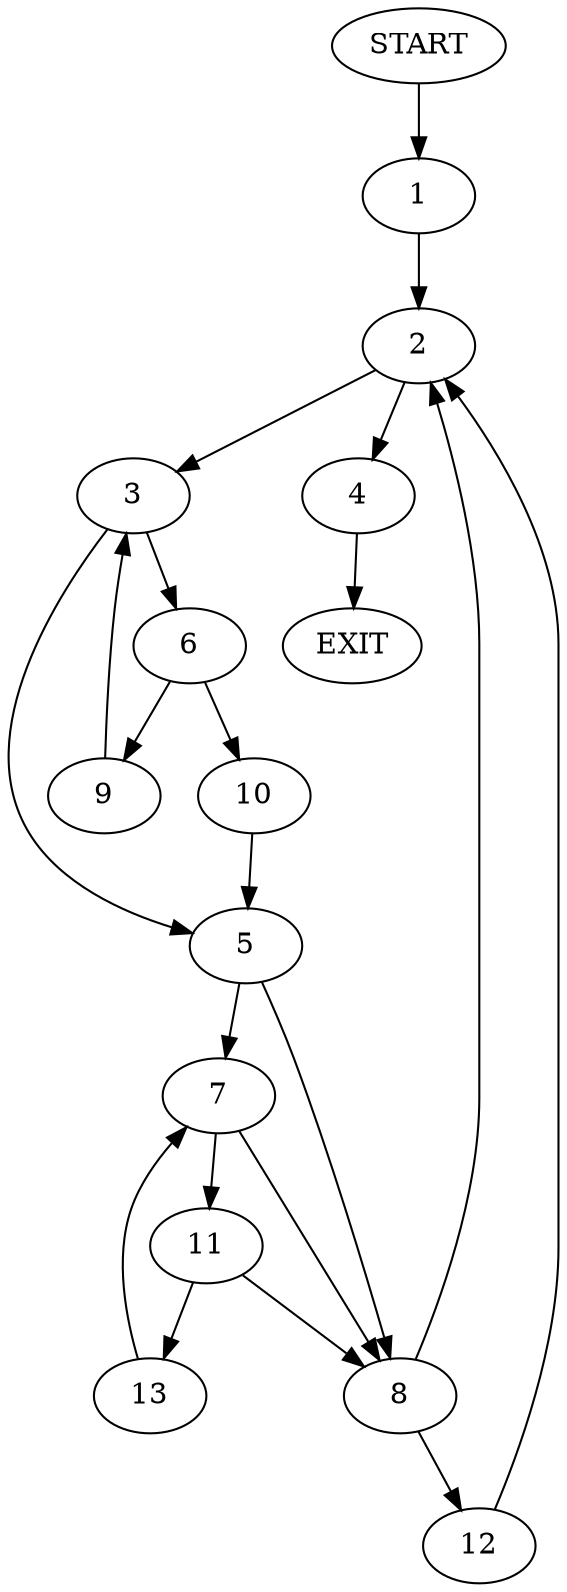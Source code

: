 digraph {
0 [label="START"]
14 [label="EXIT"]
0 -> 1
1 -> 2
2 -> 3
2 -> 4
3 -> 5
3 -> 6
4 -> 14
5 -> 7
5 -> 8
6 -> 9
6 -> 10
10 -> 5
9 -> 3
7 -> 8
7 -> 11
8 -> 2
8 -> 12
11 -> 8
11 -> 13
13 -> 7
12 -> 2
}
